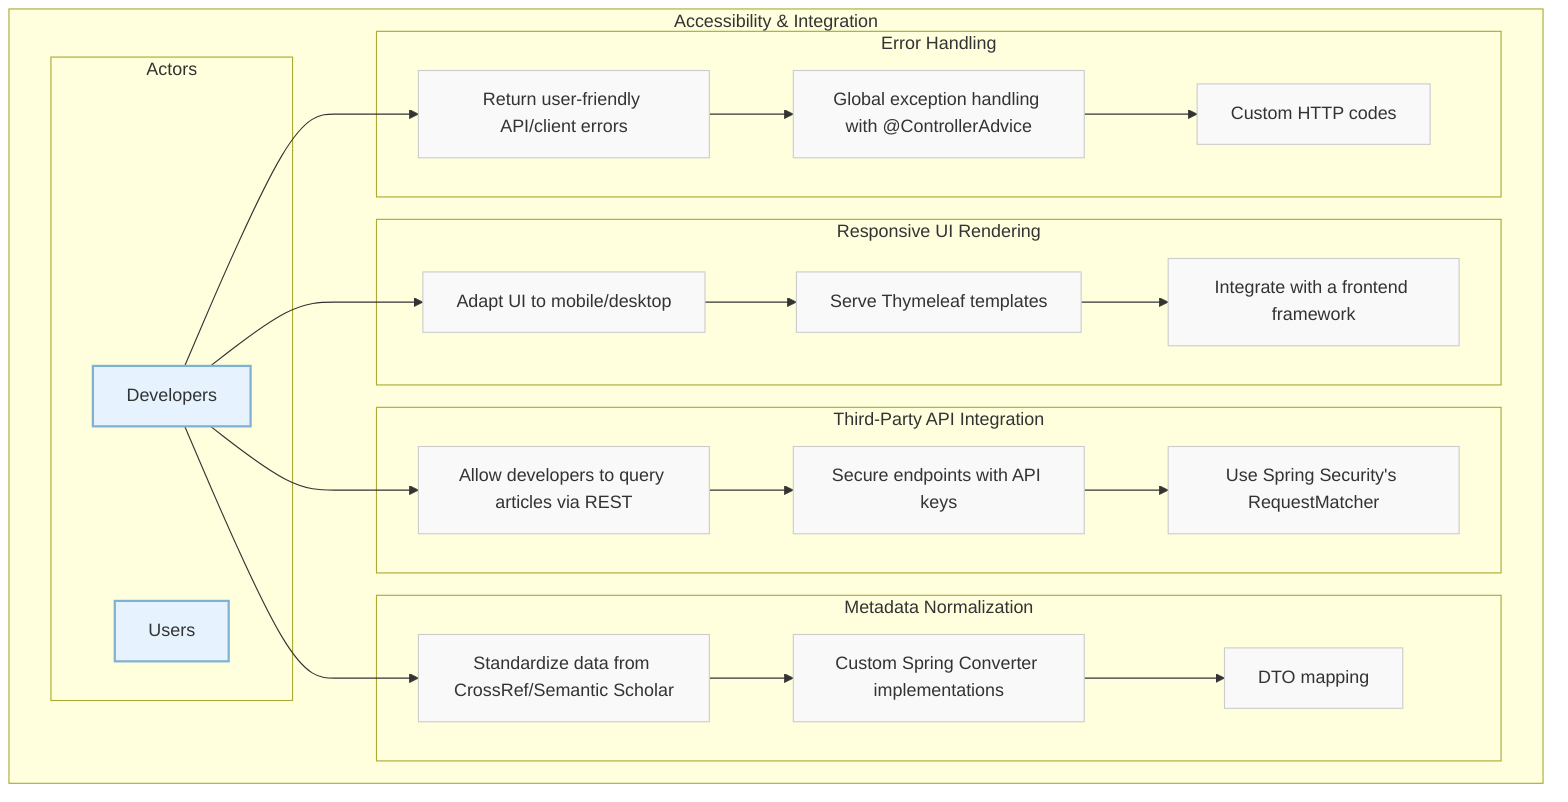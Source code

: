 flowchart TB
    subgraph "Accessibility & Integration"
        subgraph "Actors"
            users["Users"]
            developers["Developers"]
        end
        
        subgraph "Responsive UI Rendering"
            RUIR1["Adapt UI to mobile/desktop"]
            RUIR2["Serve Thymeleaf templates"]
            RUIR3["Integrate with a frontend framework"]
            RUIR1 --> RUIR2
            RUIR2 --> RUIR3
        end

        subgraph "Third-Party API Integration"
            TPAI1["Allow developers to query articles via REST"]
            TPAI2["Secure endpoints with API keys"]
            TPAI3["Use Spring Security's RequestMatcher"]
            TPAI1 --> TPAI2
            TPAI2 --> TPAI3
        end

        subgraph "Metadata Normalization"
            MN1["Standardize data from CrossRef/Semantic Scholar"]
            MN2["Custom Spring Converter implementations"]
            MN3["DTO mapping"]
            MN1 --> MN2
            MN2 --> MN3
        end

        subgraph "Error Handling"
            EH1["Return user-friendly API/client errors"]
            EH2["Global exception handling with @ControllerAdvice"]
            EH3["Custom HTTP codes"]
            EH1 --> EH2
            EH2 --> EH3
        end
    end
    
    %% Connections
    developers --> RUIR1
    developers --> TPAI1
    developers --> MN1
    developers --> EH1

    classDef section fill:#e6f3ff,stroke:#7fb1d3,stroke-width:2px
    classDef component fill:#f9f9f9,stroke:#ccc,stroke-width:1px

    class users,developers section
    class RUIR1,RUIR2,RUIR3,TPAI1,TPAI2,TPAI3,MN1,MN2,MN3,EH1,EH2,EH3 component